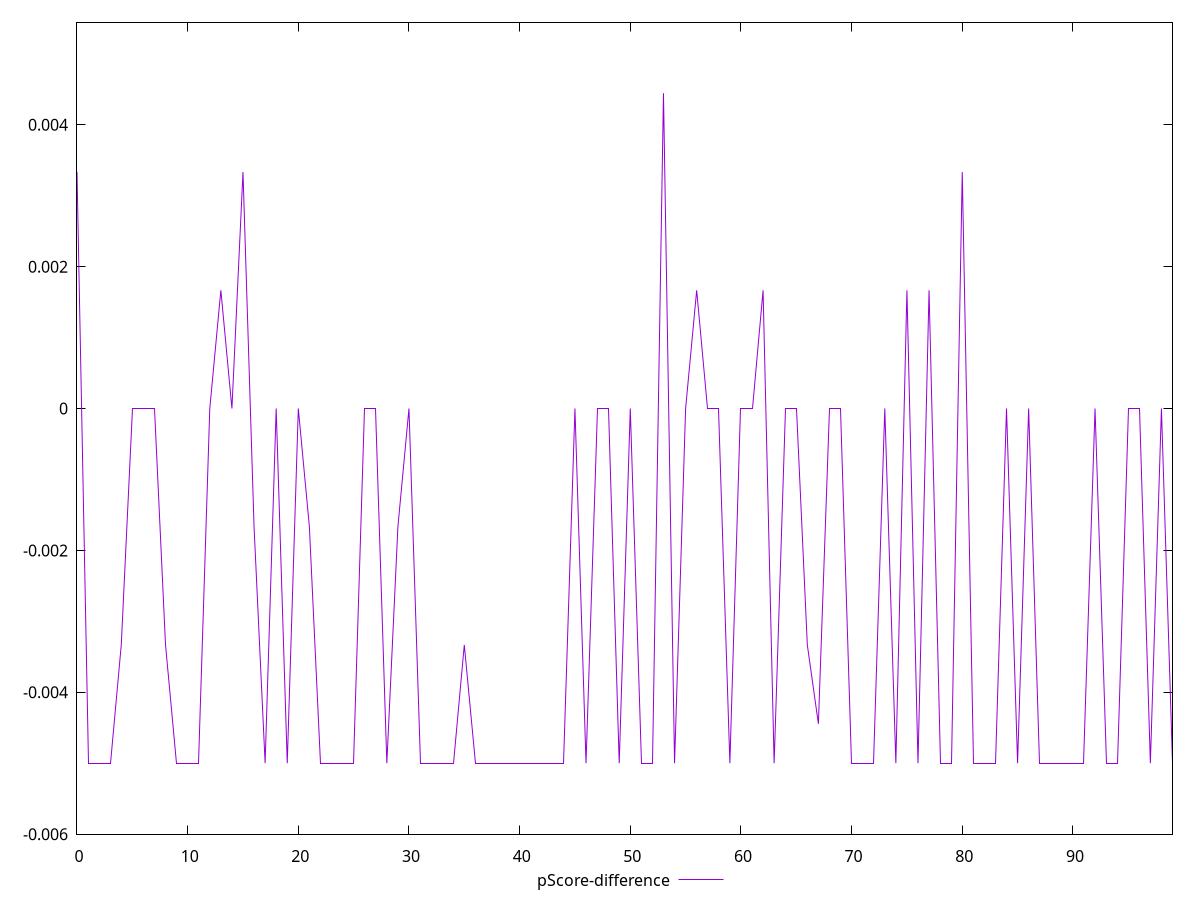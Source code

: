reset

$pScoreDifference <<EOF
0 0.0033333333333332993
1 -0.0050000000000000044
2 -0.0050000000000000044
3 -0.0050000000000000044
4 -0.0033333333333334103
5 0
6 0
7 0
8 -0.0033333333333332993
9 -0.0050000000000000044
10 -0.0050000000000000044
11 -0.0050000000000000044
12 0
13 0.0016666666666667052
14 0
15 0.0033333333333332993
16 -0.0016666666666667052
17 -0.0050000000000000044
18 0
19 -0.0050000000000000044
20 0
21 -0.0016666666666667052
22 -0.0050000000000000044
23 -0.0050000000000000044
24 -0.0050000000000000044
25 -0.0050000000000000044
26 0
27 0
28 -0.0050000000000000044
29 -0.0016666666666665941
30 0
31 -0.0050000000000000044
32 -0.0050000000000000044
33 -0.0050000000000000044
34 -0.0050000000000000044
35 -0.0033333333333332993
36 -0.0050000000000000044
37 -0.0050000000000000044
38 -0.0050000000000000044
39 -0.0050000000000000044
40 -0.0050000000000000044
41 -0.0050000000000000044
42 -0.0050000000000000044
43 -0.0050000000000000044
44 -0.0050000000000000044
45 0
46 -0.0050000000000000044
47 0
48 0
49 -0.0050000000000000044
50 0
51 -0.0050000000000000044
52 -0.0050000000000000044
53 0.004444444444444473
54 -0.0050000000000000044
55 0
56 0.0016666666666665941
57 0
58 0
59 -0.0050000000000000044
60 0
61 0
62 0.0016666666666667052
63 -0.0050000000000000044
64 0
65 0
66 -0.0033333333333332993
67 -0.004444444444444362
68 0
69 0
70 -0.0050000000000000044
71 -0.0050000000000000044
72 -0.0050000000000000044
73 0
74 -0.0050000000000000044
75 0.0016666666666665941
76 -0.0050000000000000044
77 0.0016666666666667052
78 -0.0050000000000000044
79 -0.0050000000000000044
80 0.0033333333333332993
81 -0.0050000000000000044
82 -0.0050000000000000044
83 -0.0050000000000000044
84 0
85 -0.0050000000000000044
86 0
87 -0.0050000000000000044
88 -0.0050000000000000044
89 -0.0050000000000000044
90 -0.0050000000000000044
91 -0.0050000000000000044
92 0
93 -0.0050000000000000044
94 -0.0050000000000000044
95 0
96 0
97 -0.0050000000000000044
98 0
99 -0.0050000000000000044
EOF

set key outside below
set xrange [0:99]
set yrange [-0.0060000000000000045:0.005444444444444473]
set trange [-0.0060000000000000045:0.005444444444444473]
set terminal svg size 640, 500 enhanced background rgb 'white'
set output "reprap/uses-optimized-images/samples/pages+cached+noexternal+nomedia/pScore-difference/values.svg"

plot $pScoreDifference title "pScore-difference" with line

reset
